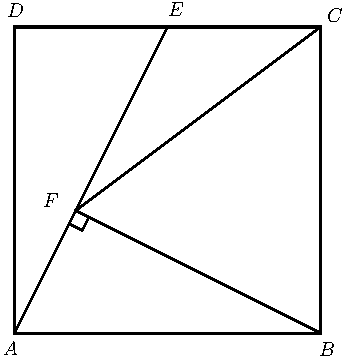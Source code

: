 import graph; size(6cm); real lsf=0.5; pen dps=linewidth(0.7)+fontsize(10); defaultpen(dps); pen ds=black; real xmin=-3.018132430655583,xmax=14.3527580763137,ymin=-5.65111289730376,ymax=6.578554370909291; 
pair A=(0.,0.), B=(4.12634672946888,0.), C=(4.12634672946888,4.126346729468878), D=(0.,4.12634672946888), F=(0.8252693458937764,1.6505386917875522); 
draw(A--B--C--D--cycle,linewidth(1.2)); draw((0.7366700249463249,1.4733400498926492)--(0.9138686668412279,1.3847407289451976)--(1.0024679877886795,1.5619393708401006)--F--cycle,linewidth(0.8)); 
draw(A--B,linewidth(0.8)); draw(B--C,linewidth(0.8)); draw(C--D,linewidth(1.2)); draw(D--A,linewidth(1.2)); draw(A--(2.0631733647344404,4.126346729468879),linewidth(0.8)); draw(C--F,linewidth(0.8)); draw(B--F,linewidth(0.8)); 
dot(A,linewidth(1.pt)+ds); label("$A$",(-0.18835833193961896,-0.3277754838776899),NE*lsf); dot(B,linewidth(1.pt)+ds); label("$B$",(4.070311598801237,-0.34178426654460065),NE*lsf); dot(C,linewidth(1.pt)+ds); label("$C$",(4.182381860136522,4.155034969533737),NE*lsf); dot(D,linewidth(1.pt)+ds); label("$D$",(-0.1323232012719761,4.225078882868291),NE*lsf); dot((2.0631733647344404,4.126346729468879),linewidth(1.pt)+ds); label("$E$",(2.0390381120991843,4.239087665535202),NE*lsf); dot(F,linewidth(1.pt)+ds); label("$F$",(0.3579841920698988,1.6754804374905419),NE*lsf); 
clip((xmin,ymin)--(xmin,ymax)--(xmax,ymax)--(xmax,ymin)--cycle); 